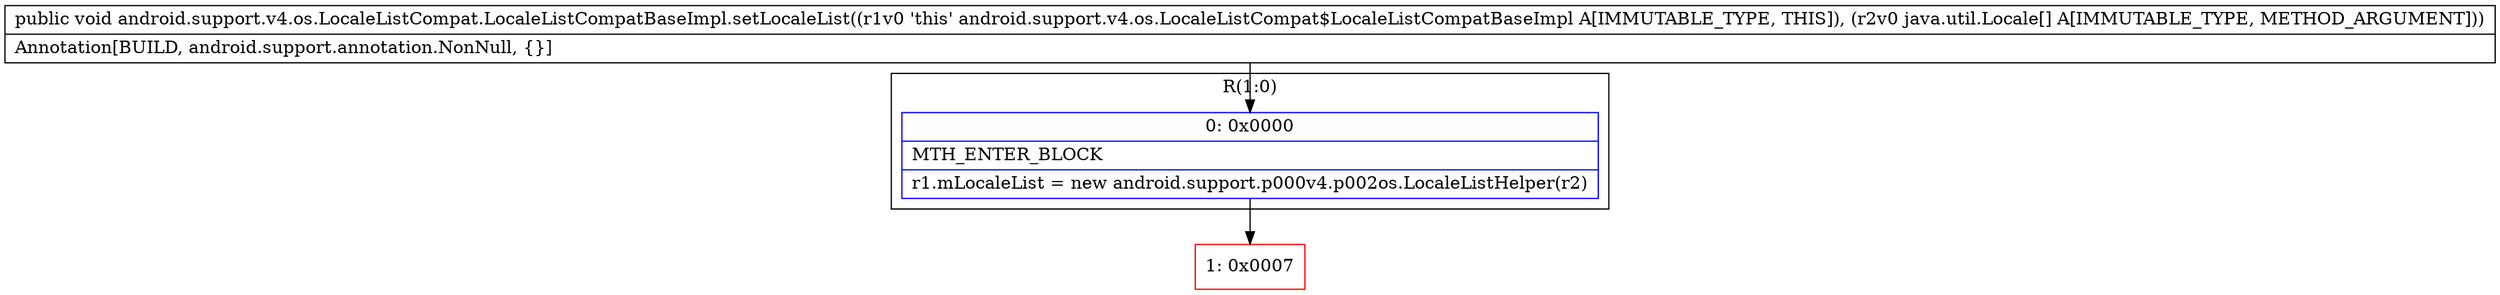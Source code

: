 digraph "CFG forandroid.support.v4.os.LocaleListCompat.LocaleListCompatBaseImpl.setLocaleList([Ljava\/util\/Locale;)V" {
subgraph cluster_Region_1773351320 {
label = "R(1:0)";
node [shape=record,color=blue];
Node_0 [shape=record,label="{0\:\ 0x0000|MTH_ENTER_BLOCK\l|r1.mLocaleList = new android.support.p000v4.p002os.LocaleListHelper(r2)\l}"];
}
Node_1 [shape=record,color=red,label="{1\:\ 0x0007}"];
MethodNode[shape=record,label="{public void android.support.v4.os.LocaleListCompat.LocaleListCompatBaseImpl.setLocaleList((r1v0 'this' android.support.v4.os.LocaleListCompat$LocaleListCompatBaseImpl A[IMMUTABLE_TYPE, THIS]), (r2v0 java.util.Locale[] A[IMMUTABLE_TYPE, METHOD_ARGUMENT]))  | Annotation[BUILD, android.support.annotation.NonNull, \{\}]\l}"];
MethodNode -> Node_0;
Node_0 -> Node_1;
}

